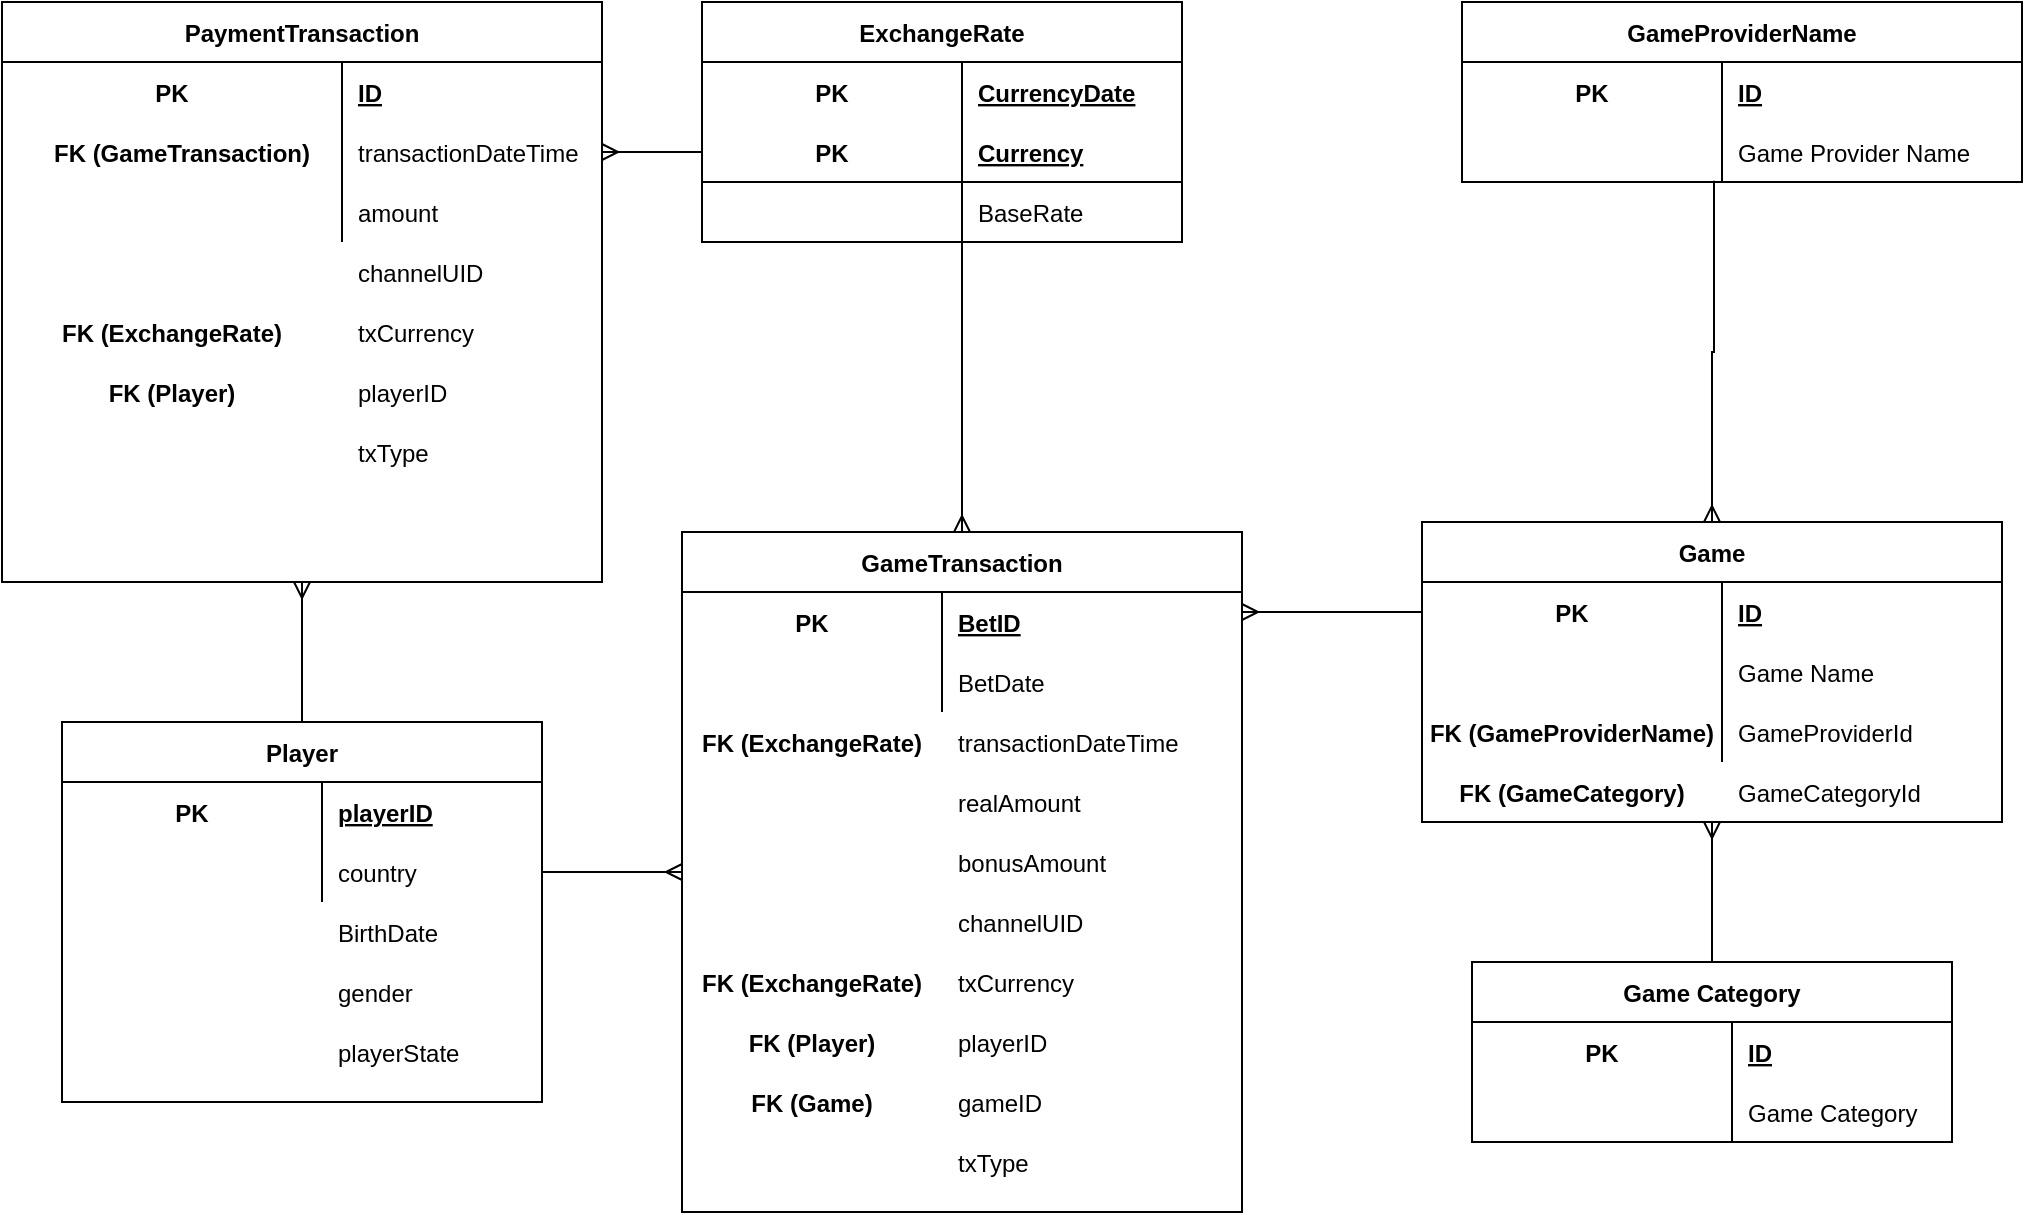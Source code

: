 <mxfile version="15.0.3" type="device"><diagram id="AvtZEoah9_-_cwSqDPOj" name="Page-1"><mxGraphModel dx="782" dy="411" grid="1" gridSize="10" guides="1" tooltips="1" connect="1" arrows="1" fold="1" page="1" pageScale="1" pageWidth="850" pageHeight="1100" math="0" shadow="0"><root><mxCell id="0"/><mxCell id="1" parent="0"/><mxCell id="0qK81DmcXjjeSxZmK44I-14" value="ExchangeRate" style="shape=table;startSize=30;container=1;collapsible=1;childLayout=tableLayout;fixedRows=1;rowLines=0;fontStyle=1;align=center;resizeLast=1;" vertex="1" parent="1"><mxGeometry x="390" y="320" width="240" height="120" as="geometry"/></mxCell><mxCell id="0qK81DmcXjjeSxZmK44I-15" value="" style="shape=partialRectangle;collapsible=0;dropTarget=0;pointerEvents=0;fillColor=none;top=0;left=0;bottom=0;right=0;points=[[0,0.5],[1,0.5]];portConstraint=eastwest;" vertex="1" parent="0qK81DmcXjjeSxZmK44I-14"><mxGeometry y="30" width="240" height="30" as="geometry"/></mxCell><mxCell id="0qK81DmcXjjeSxZmK44I-16" value="PK" style="shape=partialRectangle;connectable=0;fillColor=none;top=0;left=0;bottom=0;right=0;fontStyle=1;overflow=hidden;" vertex="1" parent="0qK81DmcXjjeSxZmK44I-15"><mxGeometry width="130" height="30" as="geometry"/></mxCell><mxCell id="0qK81DmcXjjeSxZmK44I-17" value="CurrencyDate" style="shape=partialRectangle;connectable=0;fillColor=none;top=0;left=0;bottom=0;right=0;align=left;spacingLeft=6;fontStyle=5;overflow=hidden;" vertex="1" parent="0qK81DmcXjjeSxZmK44I-15"><mxGeometry x="130" width="110" height="30" as="geometry"/></mxCell><mxCell id="0qK81DmcXjjeSxZmK44I-18" value="" style="shape=partialRectangle;collapsible=0;dropTarget=0;pointerEvents=0;fillColor=none;top=0;left=0;bottom=1;right=0;points=[[0,0.5],[1,0.5]];portConstraint=eastwest;" vertex="1" parent="0qK81DmcXjjeSxZmK44I-14"><mxGeometry y="60" width="240" height="30" as="geometry"/></mxCell><mxCell id="0qK81DmcXjjeSxZmK44I-19" value="PK" style="shape=partialRectangle;connectable=0;fillColor=none;top=0;left=0;bottom=0;right=0;fontStyle=1;overflow=hidden;" vertex="1" parent="0qK81DmcXjjeSxZmK44I-18"><mxGeometry width="130" height="30" as="geometry"/></mxCell><mxCell id="0qK81DmcXjjeSxZmK44I-20" value="Currency" style="shape=partialRectangle;connectable=0;fillColor=none;top=0;left=0;bottom=0;right=0;align=left;spacingLeft=6;fontStyle=5;overflow=hidden;" vertex="1" parent="0qK81DmcXjjeSxZmK44I-18"><mxGeometry x="130" width="110" height="30" as="geometry"/></mxCell><mxCell id="0qK81DmcXjjeSxZmK44I-21" value="" style="shape=partialRectangle;collapsible=0;dropTarget=0;pointerEvents=0;fillColor=none;top=0;left=0;bottom=0;right=0;points=[[0,0.5],[1,0.5]];portConstraint=eastwest;" vertex="1" parent="0qK81DmcXjjeSxZmK44I-14"><mxGeometry y="90" width="240" height="30" as="geometry"/></mxCell><mxCell id="0qK81DmcXjjeSxZmK44I-22" value="" style="shape=partialRectangle;connectable=0;fillColor=none;top=0;left=0;bottom=0;right=0;editable=1;overflow=hidden;" vertex="1" parent="0qK81DmcXjjeSxZmK44I-21"><mxGeometry width="130" height="30" as="geometry"/></mxCell><mxCell id="0qK81DmcXjjeSxZmK44I-23" value="BaseRate" style="shape=partialRectangle;connectable=0;fillColor=none;top=0;left=0;bottom=0;right=0;align=left;spacingLeft=6;overflow=hidden;" vertex="1" parent="0qK81DmcXjjeSxZmK44I-21"><mxGeometry x="130" width="110" height="30" as="geometry"/></mxCell><mxCell id="0qK81DmcXjjeSxZmK44I-134" style="edgeStyle=orthogonalEdgeStyle;rounded=0;orthogonalLoop=1;jettySize=auto;html=1;exitX=0.5;exitY=0;exitDx=0;exitDy=0;entryX=0.45;entryY=0.978;entryDx=0;entryDy=0;entryPerimeter=0;startArrow=ERmany;startFill=0;endArrow=none;endFill=0;" edge="1" parent="1" source="0qK81DmcXjjeSxZmK44I-27" target="0qK81DmcXjjeSxZmK44I-60"><mxGeometry relative="1" as="geometry"/></mxCell><mxCell id="0qK81DmcXjjeSxZmK44I-27" value="Game" style="shape=table;startSize=30;container=1;collapsible=1;childLayout=tableLayout;fixedRows=1;rowLines=0;fontStyle=1;align=center;resizeLast=1;" vertex="1" parent="1"><mxGeometry x="750" y="580" width="290" height="150" as="geometry"/></mxCell><mxCell id="0qK81DmcXjjeSxZmK44I-28" value="" style="shape=partialRectangle;collapsible=0;dropTarget=0;pointerEvents=0;fillColor=none;top=0;left=0;bottom=0;right=0;points=[[0,0.5],[1,0.5]];portConstraint=eastwest;" vertex="1" parent="0qK81DmcXjjeSxZmK44I-27"><mxGeometry y="30" width="290" height="30" as="geometry"/></mxCell><mxCell id="0qK81DmcXjjeSxZmK44I-29" value="PK" style="shape=partialRectangle;connectable=0;fillColor=none;top=0;left=0;bottom=0;right=0;fontStyle=1;overflow=hidden;" vertex="1" parent="0qK81DmcXjjeSxZmK44I-28"><mxGeometry width="150" height="30" as="geometry"/></mxCell><mxCell id="0qK81DmcXjjeSxZmK44I-30" value="ID" style="shape=partialRectangle;connectable=0;fillColor=none;top=0;left=0;bottom=0;right=0;align=left;spacingLeft=6;fontStyle=5;overflow=hidden;" vertex="1" parent="0qK81DmcXjjeSxZmK44I-28"><mxGeometry x="150" width="140" height="30" as="geometry"/></mxCell><mxCell id="0qK81DmcXjjeSxZmK44I-34" value="" style="shape=partialRectangle;collapsible=0;dropTarget=0;pointerEvents=0;fillColor=none;top=0;left=0;bottom=0;right=0;points=[[0,0.5],[1,0.5]];portConstraint=eastwest;" vertex="1" parent="0qK81DmcXjjeSxZmK44I-27"><mxGeometry y="60" width="290" height="30" as="geometry"/></mxCell><mxCell id="0qK81DmcXjjeSxZmK44I-35" value="" style="shape=partialRectangle;connectable=0;fillColor=none;top=0;left=0;bottom=0;right=0;editable=1;overflow=hidden;" vertex="1" parent="0qK81DmcXjjeSxZmK44I-34"><mxGeometry width="150" height="30" as="geometry"/></mxCell><mxCell id="0qK81DmcXjjeSxZmK44I-36" value="Game Name" style="shape=partialRectangle;connectable=0;fillColor=none;top=0;left=0;bottom=0;right=0;align=left;spacingLeft=6;overflow=hidden;" vertex="1" parent="0qK81DmcXjjeSxZmK44I-34"><mxGeometry x="150" width="140" height="30" as="geometry"/></mxCell><mxCell id="0qK81DmcXjjeSxZmK44I-37" value="" style="shape=partialRectangle;collapsible=0;dropTarget=0;pointerEvents=0;fillColor=none;top=0;left=0;bottom=0;right=0;points=[[0,0.5],[1,0.5]];portConstraint=eastwest;" vertex="1" parent="0qK81DmcXjjeSxZmK44I-27"><mxGeometry y="90" width="290" height="30" as="geometry"/></mxCell><mxCell id="0qK81DmcXjjeSxZmK44I-38" value="FK (GameProviderName)" style="shape=partialRectangle;connectable=0;fillColor=none;top=0;left=0;bottom=0;right=0;editable=1;overflow=hidden;fontStyle=1" vertex="1" parent="0qK81DmcXjjeSxZmK44I-37"><mxGeometry width="150" height="30" as="geometry"/></mxCell><mxCell id="0qK81DmcXjjeSxZmK44I-39" value="GameProviderId" style="shape=partialRectangle;connectable=0;fillColor=none;top=0;left=0;bottom=0;right=0;align=left;spacingLeft=6;overflow=hidden;" vertex="1" parent="0qK81DmcXjjeSxZmK44I-37"><mxGeometry x="150" width="140" height="30" as="geometry"/></mxCell><mxCell id="0qK81DmcXjjeSxZmK44I-135" style="edgeStyle=orthogonalEdgeStyle;rounded=0;orthogonalLoop=1;jettySize=auto;html=1;exitX=0.5;exitY=0;exitDx=0;exitDy=0;entryX=0.5;entryY=1;entryDx=0;entryDy=0;startArrow=none;startFill=0;endArrow=ERmany;endFill=0;" edge="1" parent="1" source="0qK81DmcXjjeSxZmK44I-40" target="0qK81DmcXjjeSxZmK44I-27"><mxGeometry relative="1" as="geometry"/></mxCell><mxCell id="0qK81DmcXjjeSxZmK44I-40" value="Game Category" style="shape=table;startSize=30;container=1;collapsible=1;childLayout=tableLayout;fixedRows=1;rowLines=0;fontStyle=1;align=center;resizeLast=1;" vertex="1" parent="1"><mxGeometry x="775" y="800" width="240" height="90" as="geometry"/></mxCell><mxCell id="0qK81DmcXjjeSxZmK44I-41" value="" style="shape=partialRectangle;collapsible=0;dropTarget=0;pointerEvents=0;fillColor=none;top=0;left=0;bottom=0;right=0;points=[[0,0.5],[1,0.5]];portConstraint=eastwest;" vertex="1" parent="0qK81DmcXjjeSxZmK44I-40"><mxGeometry y="30" width="240" height="30" as="geometry"/></mxCell><mxCell id="0qK81DmcXjjeSxZmK44I-42" value="PK" style="shape=partialRectangle;connectable=0;fillColor=none;top=0;left=0;bottom=0;right=0;fontStyle=1;overflow=hidden;" vertex="1" parent="0qK81DmcXjjeSxZmK44I-41"><mxGeometry width="130" height="30" as="geometry"/></mxCell><mxCell id="0qK81DmcXjjeSxZmK44I-43" value="ID" style="shape=partialRectangle;connectable=0;fillColor=none;top=0;left=0;bottom=0;right=0;align=left;spacingLeft=6;fontStyle=5;overflow=hidden;" vertex="1" parent="0qK81DmcXjjeSxZmK44I-41"><mxGeometry x="130" width="110" height="30" as="geometry"/></mxCell><mxCell id="0qK81DmcXjjeSxZmK44I-47" value="" style="shape=partialRectangle;collapsible=0;dropTarget=0;pointerEvents=0;fillColor=none;top=0;left=0;bottom=0;right=0;points=[[0,0.5],[1,0.5]];portConstraint=eastwest;" vertex="1" parent="0qK81DmcXjjeSxZmK44I-40"><mxGeometry y="60" width="240" height="30" as="geometry"/></mxCell><mxCell id="0qK81DmcXjjeSxZmK44I-48" value="" style="shape=partialRectangle;connectable=0;fillColor=none;top=0;left=0;bottom=0;right=0;editable=1;overflow=hidden;" vertex="1" parent="0qK81DmcXjjeSxZmK44I-47"><mxGeometry width="130" height="30" as="geometry"/></mxCell><mxCell id="0qK81DmcXjjeSxZmK44I-49" value="Game Category" style="shape=partialRectangle;connectable=0;fillColor=none;top=0;left=0;bottom=0;right=0;align=left;spacingLeft=6;overflow=hidden;" vertex="1" parent="0qK81DmcXjjeSxZmK44I-47"><mxGeometry x="130" width="110" height="30" as="geometry"/></mxCell><mxCell id="0qK81DmcXjjeSxZmK44I-53" value="GameProviderName" style="shape=table;startSize=30;container=1;collapsible=1;childLayout=tableLayout;fixedRows=1;rowLines=0;fontStyle=1;align=center;resizeLast=1;" vertex="1" parent="1"><mxGeometry x="770" y="320" width="280" height="90" as="geometry"/></mxCell><mxCell id="0qK81DmcXjjeSxZmK44I-54" value="" style="shape=partialRectangle;collapsible=0;dropTarget=0;pointerEvents=0;fillColor=none;top=0;left=0;bottom=0;right=0;points=[[0,0.5],[1,0.5]];portConstraint=eastwest;" vertex="1" parent="0qK81DmcXjjeSxZmK44I-53"><mxGeometry y="30" width="280" height="30" as="geometry"/></mxCell><mxCell id="0qK81DmcXjjeSxZmK44I-55" value="PK" style="shape=partialRectangle;connectable=0;fillColor=none;top=0;left=0;bottom=0;right=0;fontStyle=1;overflow=hidden;" vertex="1" parent="0qK81DmcXjjeSxZmK44I-54"><mxGeometry width="130" height="30" as="geometry"/></mxCell><mxCell id="0qK81DmcXjjeSxZmK44I-56" value="ID" style="shape=partialRectangle;connectable=0;fillColor=none;top=0;left=0;bottom=0;right=0;align=left;spacingLeft=6;fontStyle=5;overflow=hidden;" vertex="1" parent="0qK81DmcXjjeSxZmK44I-54"><mxGeometry x="130" width="150" height="30" as="geometry"/></mxCell><mxCell id="0qK81DmcXjjeSxZmK44I-60" value="" style="shape=partialRectangle;collapsible=0;dropTarget=0;pointerEvents=0;fillColor=none;top=0;left=0;bottom=0;right=0;points=[[0,0.5],[1,0.5]];portConstraint=eastwest;" vertex="1" parent="0qK81DmcXjjeSxZmK44I-53"><mxGeometry y="60" width="280" height="30" as="geometry"/></mxCell><mxCell id="0qK81DmcXjjeSxZmK44I-61" value="" style="shape=partialRectangle;connectable=0;fillColor=none;top=0;left=0;bottom=0;right=0;editable=1;overflow=hidden;" vertex="1" parent="0qK81DmcXjjeSxZmK44I-60"><mxGeometry width="130" height="30" as="geometry"/></mxCell><mxCell id="0qK81DmcXjjeSxZmK44I-62" value="Game Provider Name" style="shape=partialRectangle;connectable=0;fillColor=none;top=0;left=0;bottom=0;right=0;align=left;spacingLeft=6;overflow=hidden;" vertex="1" parent="0qK81DmcXjjeSxZmK44I-60"><mxGeometry x="130" width="150" height="30" as="geometry"/></mxCell><mxCell id="0qK81DmcXjjeSxZmK44I-87" style="edgeStyle=orthogonalEdgeStyle;rounded=0;orthogonalLoop=1;jettySize=auto;html=1;exitX=0.5;exitY=0;exitDx=0;exitDy=0;startArrow=ERmany;startFill=0;endArrow=none;endFill=0;" edge="1" parent="1" source="0qK81DmcXjjeSxZmK44I-67"><mxGeometry relative="1" as="geometry"><mxPoint x="520" y="428" as="targetPoint"/></mxGeometry></mxCell><mxCell id="0qK81DmcXjjeSxZmK44I-67" value="GameTransaction" style="shape=table;startSize=30;container=1;collapsible=1;childLayout=tableLayout;fixedRows=1;rowLines=0;fontStyle=1;align=center;resizeLast=1;" vertex="1" parent="1"><mxGeometry x="380" y="585" width="280" height="340" as="geometry"/></mxCell><mxCell id="0qK81DmcXjjeSxZmK44I-68" value="" style="shape=partialRectangle;collapsible=0;dropTarget=0;pointerEvents=0;fillColor=none;top=0;left=0;bottom=0;right=0;points=[[0,0.5],[1,0.5]];portConstraint=eastwest;" vertex="1" parent="0qK81DmcXjjeSxZmK44I-67"><mxGeometry y="30" width="280" height="30" as="geometry"/></mxCell><mxCell id="0qK81DmcXjjeSxZmK44I-69" value="PK" style="shape=partialRectangle;connectable=0;fillColor=none;top=0;left=0;bottom=0;right=0;fontStyle=1;overflow=hidden;" vertex="1" parent="0qK81DmcXjjeSxZmK44I-68"><mxGeometry width="130" height="30" as="geometry"/></mxCell><mxCell id="0qK81DmcXjjeSxZmK44I-70" value="BetID" style="shape=partialRectangle;connectable=0;fillColor=none;top=0;left=0;bottom=0;right=0;align=left;spacingLeft=6;fontStyle=5;overflow=hidden;" vertex="1" parent="0qK81DmcXjjeSxZmK44I-68"><mxGeometry x="130" width="150" height="30" as="geometry"/></mxCell><mxCell id="0qK81DmcXjjeSxZmK44I-71" value="" style="shape=partialRectangle;collapsible=0;dropTarget=0;pointerEvents=0;fillColor=none;top=0;left=0;bottom=0;right=0;points=[[0,0.5],[1,0.5]];portConstraint=eastwest;" vertex="1" parent="0qK81DmcXjjeSxZmK44I-67"><mxGeometry y="60" width="280" height="30" as="geometry"/></mxCell><mxCell id="0qK81DmcXjjeSxZmK44I-72" value="" style="shape=partialRectangle;connectable=0;fillColor=none;top=0;left=0;bottom=0;right=0;editable=1;overflow=hidden;" vertex="1" parent="0qK81DmcXjjeSxZmK44I-71"><mxGeometry width="130" height="30" as="geometry"/></mxCell><mxCell id="0qK81DmcXjjeSxZmK44I-73" value="BetDate" style="shape=partialRectangle;connectable=0;fillColor=none;top=0;left=0;bottom=0;right=0;align=left;spacingLeft=6;overflow=hidden;" vertex="1" parent="0qK81DmcXjjeSxZmK44I-71"><mxGeometry x="130" width="150" height="30" as="geometry"/></mxCell><mxCell id="0qK81DmcXjjeSxZmK44I-74" value="transactionDateTime" style="shape=partialRectangle;connectable=0;fillColor=none;top=0;left=0;bottom=0;right=0;align=left;spacingLeft=6;overflow=hidden;" vertex="1" parent="1"><mxGeometry x="510" y="675" width="150" height="30" as="geometry"/></mxCell><mxCell id="0qK81DmcXjjeSxZmK44I-75" value="realAmount" style="shape=partialRectangle;connectable=0;fillColor=none;top=0;left=0;bottom=0;right=0;align=left;spacingLeft=6;overflow=hidden;" vertex="1" parent="1"><mxGeometry x="510" y="705" width="150" height="30" as="geometry"/></mxCell><mxCell id="0qK81DmcXjjeSxZmK44I-76" value="bonusAmount" style="shape=partialRectangle;connectable=0;fillColor=none;top=0;left=0;bottom=0;right=0;align=left;spacingLeft=6;overflow=hidden;" vertex="1" parent="1"><mxGeometry x="510" y="735" width="150" height="30" as="geometry"/></mxCell><mxCell id="0qK81DmcXjjeSxZmK44I-77" value="channelUID" style="shape=partialRectangle;connectable=0;fillColor=none;top=0;left=0;bottom=0;right=0;align=left;spacingLeft=6;overflow=hidden;" vertex="1" parent="1"><mxGeometry x="510" y="765" width="150" height="30" as="geometry"/></mxCell><mxCell id="0qK81DmcXjjeSxZmK44I-78" value="txCurrency" style="shape=partialRectangle;connectable=0;fillColor=none;top=0;left=0;bottom=0;right=0;align=left;spacingLeft=6;overflow=hidden;" vertex="1" parent="1"><mxGeometry x="510" y="795" width="150" height="30" as="geometry"/></mxCell><mxCell id="0qK81DmcXjjeSxZmK44I-79" value="playerID" style="shape=partialRectangle;connectable=0;fillColor=none;top=0;left=0;bottom=0;right=0;align=left;spacingLeft=6;overflow=hidden;" vertex="1" parent="1"><mxGeometry x="510" y="825" width="150" height="30" as="geometry"/></mxCell><mxCell id="0qK81DmcXjjeSxZmK44I-80" value="gameID" style="shape=partialRectangle;connectable=0;fillColor=none;top=0;left=0;bottom=0;right=0;align=left;spacingLeft=6;overflow=hidden;" vertex="1" parent="1"><mxGeometry x="510" y="855" width="150" height="30" as="geometry"/></mxCell><mxCell id="0qK81DmcXjjeSxZmK44I-81" value="txType" style="shape=partialRectangle;connectable=0;fillColor=none;top=0;left=0;bottom=0;right=0;align=left;spacingLeft=6;overflow=hidden;" vertex="1" parent="1"><mxGeometry x="510" y="885" width="150" height="30" as="geometry"/></mxCell><mxCell id="0qK81DmcXjjeSxZmK44I-82" value="FK (ExchangeRate)" style="shape=partialRectangle;connectable=0;fillColor=none;top=0;left=0;bottom=0;right=0;fontStyle=1;overflow=hidden;" vertex="1" parent="1"><mxGeometry x="380" y="675" width="130" height="30" as="geometry"/></mxCell><mxCell id="0qK81DmcXjjeSxZmK44I-83" value="FK (ExchangeRate)" style="shape=partialRectangle;connectable=0;fillColor=none;top=0;left=0;bottom=0;right=0;fontStyle=1;overflow=hidden;" vertex="1" parent="1"><mxGeometry x="380" y="795" width="130" height="30" as="geometry"/></mxCell><mxCell id="0qK81DmcXjjeSxZmK44I-88" style="edgeStyle=orthogonalEdgeStyle;rounded=0;orthogonalLoop=1;jettySize=auto;html=1;exitX=0;exitY=0.5;exitDx=0;exitDy=0;startArrow=none;startFill=0;endArrow=ERmany;endFill=0;" edge="1" parent="1" source="0qK81DmcXjjeSxZmK44I-28"><mxGeometry relative="1" as="geometry"><mxPoint x="660" y="625" as="targetPoint"/></mxGeometry></mxCell><mxCell id="0qK81DmcXjjeSxZmK44I-89" value="FK (Game)" style="shape=partialRectangle;connectable=0;fillColor=none;top=0;left=0;bottom=0;right=0;fontStyle=1;overflow=hidden;" vertex="1" parent="1"><mxGeometry x="380" y="855" width="130" height="30" as="geometry"/></mxCell><mxCell id="0qK81DmcXjjeSxZmK44I-130" style="edgeStyle=orthogonalEdgeStyle;rounded=0;orthogonalLoop=1;jettySize=auto;html=1;exitX=0.5;exitY=1;exitDx=0;exitDy=0;startArrow=ERmany;startFill=0;endArrow=none;endFill=0;" edge="1" parent="1" source="0qK81DmcXjjeSxZmK44I-90" target="0qK81DmcXjjeSxZmK44I-117"><mxGeometry relative="1" as="geometry"/></mxCell><mxCell id="0qK81DmcXjjeSxZmK44I-90" value="PaymentTransaction" style="shape=table;startSize=30;container=1;collapsible=1;childLayout=tableLayout;fixedRows=1;rowLines=0;fontStyle=1;align=center;resizeLast=1;" vertex="1" parent="1"><mxGeometry x="40" y="320" width="300" height="290" as="geometry"/></mxCell><mxCell id="0qK81DmcXjjeSxZmK44I-91" value="" style="shape=partialRectangle;collapsible=0;dropTarget=0;pointerEvents=0;fillColor=none;top=0;left=0;bottom=0;right=0;points=[[0,0.5],[1,0.5]];portConstraint=eastwest;" vertex="1" parent="0qK81DmcXjjeSxZmK44I-90"><mxGeometry y="30" width="300" height="30" as="geometry"/></mxCell><mxCell id="0qK81DmcXjjeSxZmK44I-92" value="PK" style="shape=partialRectangle;connectable=0;fillColor=none;top=0;left=0;bottom=0;right=0;fontStyle=1;overflow=hidden;" vertex="1" parent="0qK81DmcXjjeSxZmK44I-91"><mxGeometry width="170" height="30" as="geometry"/></mxCell><mxCell id="0qK81DmcXjjeSxZmK44I-93" value="ID" style="shape=partialRectangle;connectable=0;fillColor=none;top=0;left=0;bottom=0;right=0;align=left;spacingLeft=6;fontStyle=5;overflow=hidden;" vertex="1" parent="0qK81DmcXjjeSxZmK44I-91"><mxGeometry x="170" width="130" height="30" as="geometry"/></mxCell><mxCell id="0qK81DmcXjjeSxZmK44I-94" value="" style="shape=partialRectangle;collapsible=0;dropTarget=0;pointerEvents=0;fillColor=none;top=0;left=0;bottom=0;right=0;points=[[0,0.5],[1,0.5]];portConstraint=eastwest;" vertex="1" parent="0qK81DmcXjjeSxZmK44I-90"><mxGeometry y="60" width="300" height="30" as="geometry"/></mxCell><mxCell id="0qK81DmcXjjeSxZmK44I-95" value="" style="shape=partialRectangle;connectable=0;fillColor=none;top=0;left=0;bottom=0;right=0;editable=1;overflow=hidden;" vertex="1" parent="0qK81DmcXjjeSxZmK44I-94"><mxGeometry width="170" height="30" as="geometry"/></mxCell><mxCell id="0qK81DmcXjjeSxZmK44I-96" value="transactionDateTime" style="shape=partialRectangle;connectable=0;fillColor=none;top=0;left=0;bottom=0;right=0;align=left;spacingLeft=6;overflow=hidden;" vertex="1" parent="0qK81DmcXjjeSxZmK44I-94"><mxGeometry x="170" width="130" height="30" as="geometry"/></mxCell><mxCell id="0qK81DmcXjjeSxZmK44I-97" value="" style="shape=partialRectangle;collapsible=0;dropTarget=0;pointerEvents=0;fillColor=none;top=0;left=0;bottom=0;right=0;points=[[0,0.5],[1,0.5]];portConstraint=eastwest;" vertex="1" parent="0qK81DmcXjjeSxZmK44I-90"><mxGeometry y="90" width="300" height="30" as="geometry"/></mxCell><mxCell id="0qK81DmcXjjeSxZmK44I-98" value="" style="shape=partialRectangle;connectable=0;fillColor=none;top=0;left=0;bottom=0;right=0;editable=1;overflow=hidden;" vertex="1" parent="0qK81DmcXjjeSxZmK44I-97"><mxGeometry width="170" height="30" as="geometry"/></mxCell><mxCell id="0qK81DmcXjjeSxZmK44I-99" value="amount" style="shape=partialRectangle;connectable=0;fillColor=none;top=0;left=0;bottom=0;right=0;align=left;spacingLeft=6;overflow=hidden;" vertex="1" parent="0qK81DmcXjjeSxZmK44I-97"><mxGeometry x="170" width="130" height="30" as="geometry"/></mxCell><mxCell id="0qK81DmcXjjeSxZmK44I-100" value="channelUID" style="shape=partialRectangle;connectable=0;fillColor=none;top=0;left=0;bottom=0;right=0;align=left;spacingLeft=6;overflow=hidden;" vertex="1" parent="1"><mxGeometry x="210" y="440" width="140" height="30" as="geometry"/></mxCell><mxCell id="0qK81DmcXjjeSxZmK44I-101" value="txCurrency" style="shape=partialRectangle;connectable=0;fillColor=none;top=0;left=0;bottom=0;right=0;align=left;spacingLeft=6;overflow=hidden;" vertex="1" parent="1"><mxGeometry x="210" y="470" width="140" height="30" as="geometry"/></mxCell><mxCell id="0qK81DmcXjjeSxZmK44I-102" value="playerID" style="shape=partialRectangle;connectable=0;fillColor=none;top=0;left=0;bottom=0;right=0;align=left;spacingLeft=6;overflow=hidden;" vertex="1" parent="1"><mxGeometry x="210" y="500" width="140" height="30" as="geometry"/></mxCell><mxCell id="0qK81DmcXjjeSxZmK44I-103" value="txType" style="shape=partialRectangle;connectable=0;fillColor=none;top=0;left=0;bottom=0;right=0;align=left;spacingLeft=6;overflow=hidden;" vertex="1" parent="1"><mxGeometry x="210" y="530" width="140" height="30" as="geometry"/></mxCell><mxCell id="0qK81DmcXjjeSxZmK44I-104" style="edgeStyle=orthogonalEdgeStyle;rounded=0;orthogonalLoop=1;jettySize=auto;html=1;exitX=0;exitY=0.5;exitDx=0;exitDy=0;entryX=1;entryY=0.5;entryDx=0;entryDy=0;startArrow=none;startFill=0;endArrow=ERmany;endFill=0;" edge="1" parent="1" source="0qK81DmcXjjeSxZmK44I-18" target="0qK81DmcXjjeSxZmK44I-94"><mxGeometry relative="1" as="geometry"/></mxCell><mxCell id="0qK81DmcXjjeSxZmK44I-115" value="FK (ExchangeRate)" style="shape=partialRectangle;connectable=0;fillColor=none;top=0;left=0;bottom=0;right=0;fontStyle=1;overflow=hidden;" vertex="1" parent="1"><mxGeometry x="40" y="470" width="170" height="30" as="geometry"/></mxCell><mxCell id="0qK81DmcXjjeSxZmK44I-116" value="FK (GameTransaction)" style="shape=partialRectangle;connectable=0;fillColor=none;top=0;left=0;bottom=0;right=0;fontStyle=1;overflow=hidden;" vertex="1" parent="1"><mxGeometry x="40" y="380" width="180" height="30" as="geometry"/></mxCell><mxCell id="0qK81DmcXjjeSxZmK44I-117" value="Player" style="shape=table;startSize=30;container=1;collapsible=1;childLayout=tableLayout;fixedRows=1;rowLines=0;fontStyle=1;align=center;resizeLast=1;" vertex="1" parent="1"><mxGeometry x="70" y="680" width="240" height="190" as="geometry"/></mxCell><mxCell id="0qK81DmcXjjeSxZmK44I-118" value="" style="shape=partialRectangle;collapsible=0;dropTarget=0;pointerEvents=0;fillColor=none;top=0;left=0;bottom=0;right=0;points=[[0,0.5],[1,0.5]];portConstraint=eastwest;" vertex="1" parent="0qK81DmcXjjeSxZmK44I-117"><mxGeometry y="30" width="240" height="30" as="geometry"/></mxCell><mxCell id="0qK81DmcXjjeSxZmK44I-119" value="PK" style="shape=partialRectangle;connectable=0;fillColor=none;top=0;left=0;bottom=0;right=0;fontStyle=1;overflow=hidden;" vertex="1" parent="0qK81DmcXjjeSxZmK44I-118"><mxGeometry width="130" height="30" as="geometry"/></mxCell><mxCell id="0qK81DmcXjjeSxZmK44I-120" value="playerID" style="shape=partialRectangle;connectable=0;fillColor=none;top=0;left=0;bottom=0;right=0;align=left;spacingLeft=6;fontStyle=5;overflow=hidden;" vertex="1" parent="0qK81DmcXjjeSxZmK44I-118"><mxGeometry x="130" width="110" height="30" as="geometry"/></mxCell><mxCell id="0qK81DmcXjjeSxZmK44I-124" value="" style="shape=partialRectangle;collapsible=0;dropTarget=0;pointerEvents=0;fillColor=none;top=0;left=0;bottom=0;right=0;points=[[0,0.5],[1,0.5]];portConstraint=eastwest;" vertex="1" parent="0qK81DmcXjjeSxZmK44I-117"><mxGeometry y="60" width="240" height="30" as="geometry"/></mxCell><mxCell id="0qK81DmcXjjeSxZmK44I-125" value="" style="shape=partialRectangle;connectable=0;fillColor=none;top=0;left=0;bottom=0;right=0;editable=1;overflow=hidden;" vertex="1" parent="0qK81DmcXjjeSxZmK44I-124"><mxGeometry width="130" height="30" as="geometry"/></mxCell><mxCell id="0qK81DmcXjjeSxZmK44I-126" value="country" style="shape=partialRectangle;connectable=0;fillColor=none;top=0;left=0;bottom=0;right=0;align=left;spacingLeft=6;overflow=hidden;" vertex="1" parent="0qK81DmcXjjeSxZmK44I-124"><mxGeometry x="130" width="110" height="30" as="geometry"/></mxCell><mxCell id="0qK81DmcXjjeSxZmK44I-127" value="BirthDate" style="shape=partialRectangle;connectable=0;fillColor=none;top=0;left=0;bottom=0;right=0;align=left;spacingLeft=6;overflow=hidden;" vertex="1" parent="1"><mxGeometry x="200" y="770" width="110" height="30" as="geometry"/></mxCell><mxCell id="0qK81DmcXjjeSxZmK44I-128" value="gender" style="shape=partialRectangle;connectable=0;fillColor=none;top=0;left=0;bottom=0;right=0;align=left;spacingLeft=6;overflow=hidden;" vertex="1" parent="1"><mxGeometry x="200" y="800" width="110" height="30" as="geometry"/></mxCell><mxCell id="0qK81DmcXjjeSxZmK44I-129" value="playerState" style="shape=partialRectangle;connectable=0;fillColor=none;top=0;left=0;bottom=0;right=0;align=left;spacingLeft=6;overflow=hidden;" vertex="1" parent="1"><mxGeometry x="200" y="830" width="110" height="30" as="geometry"/></mxCell><mxCell id="0qK81DmcXjjeSxZmK44I-131" value="FK (Player)" style="shape=partialRectangle;connectable=0;fillColor=none;top=0;left=0;bottom=0;right=0;fontStyle=1;overflow=hidden;" vertex="1" parent="1"><mxGeometry x="40" y="500" width="170" height="30" as="geometry"/></mxCell><mxCell id="0qK81DmcXjjeSxZmK44I-132" style="edgeStyle=orthogonalEdgeStyle;rounded=0;orthogonalLoop=1;jettySize=auto;html=1;exitX=1;exitY=0.5;exitDx=0;exitDy=0;startArrow=none;startFill=0;endArrow=ERmany;endFill=0;entryX=0;entryY=0.5;entryDx=0;entryDy=0;" edge="1" parent="1" source="0qK81DmcXjjeSxZmK44I-124" target="0qK81DmcXjjeSxZmK44I-67"><mxGeometry relative="1" as="geometry"><mxPoint x="380" y="755" as="targetPoint"/></mxGeometry></mxCell><mxCell id="0qK81DmcXjjeSxZmK44I-133" value="FK (Player)" style="shape=partialRectangle;connectable=0;fillColor=none;top=0;left=0;bottom=0;right=0;fontStyle=1;overflow=hidden;" vertex="1" parent="1"><mxGeometry x="380" y="825" width="130" height="30" as="geometry"/></mxCell><mxCell id="0qK81DmcXjjeSxZmK44I-136" value="FK (GameCategory)" style="shape=partialRectangle;connectable=0;fillColor=none;top=0;left=0;bottom=0;right=0;editable=1;overflow=hidden;fontStyle=1" vertex="1" parent="1"><mxGeometry x="750" y="700" width="150" height="30" as="geometry"/></mxCell><mxCell id="0qK81DmcXjjeSxZmK44I-137" value="GameCategoryId" style="shape=partialRectangle;connectable=0;fillColor=none;top=0;left=0;bottom=0;right=0;align=left;spacingLeft=6;overflow=hidden;" vertex="1" parent="1"><mxGeometry x="900" y="700" width="140" height="30" as="geometry"/></mxCell></root></mxGraphModel></diagram></mxfile>